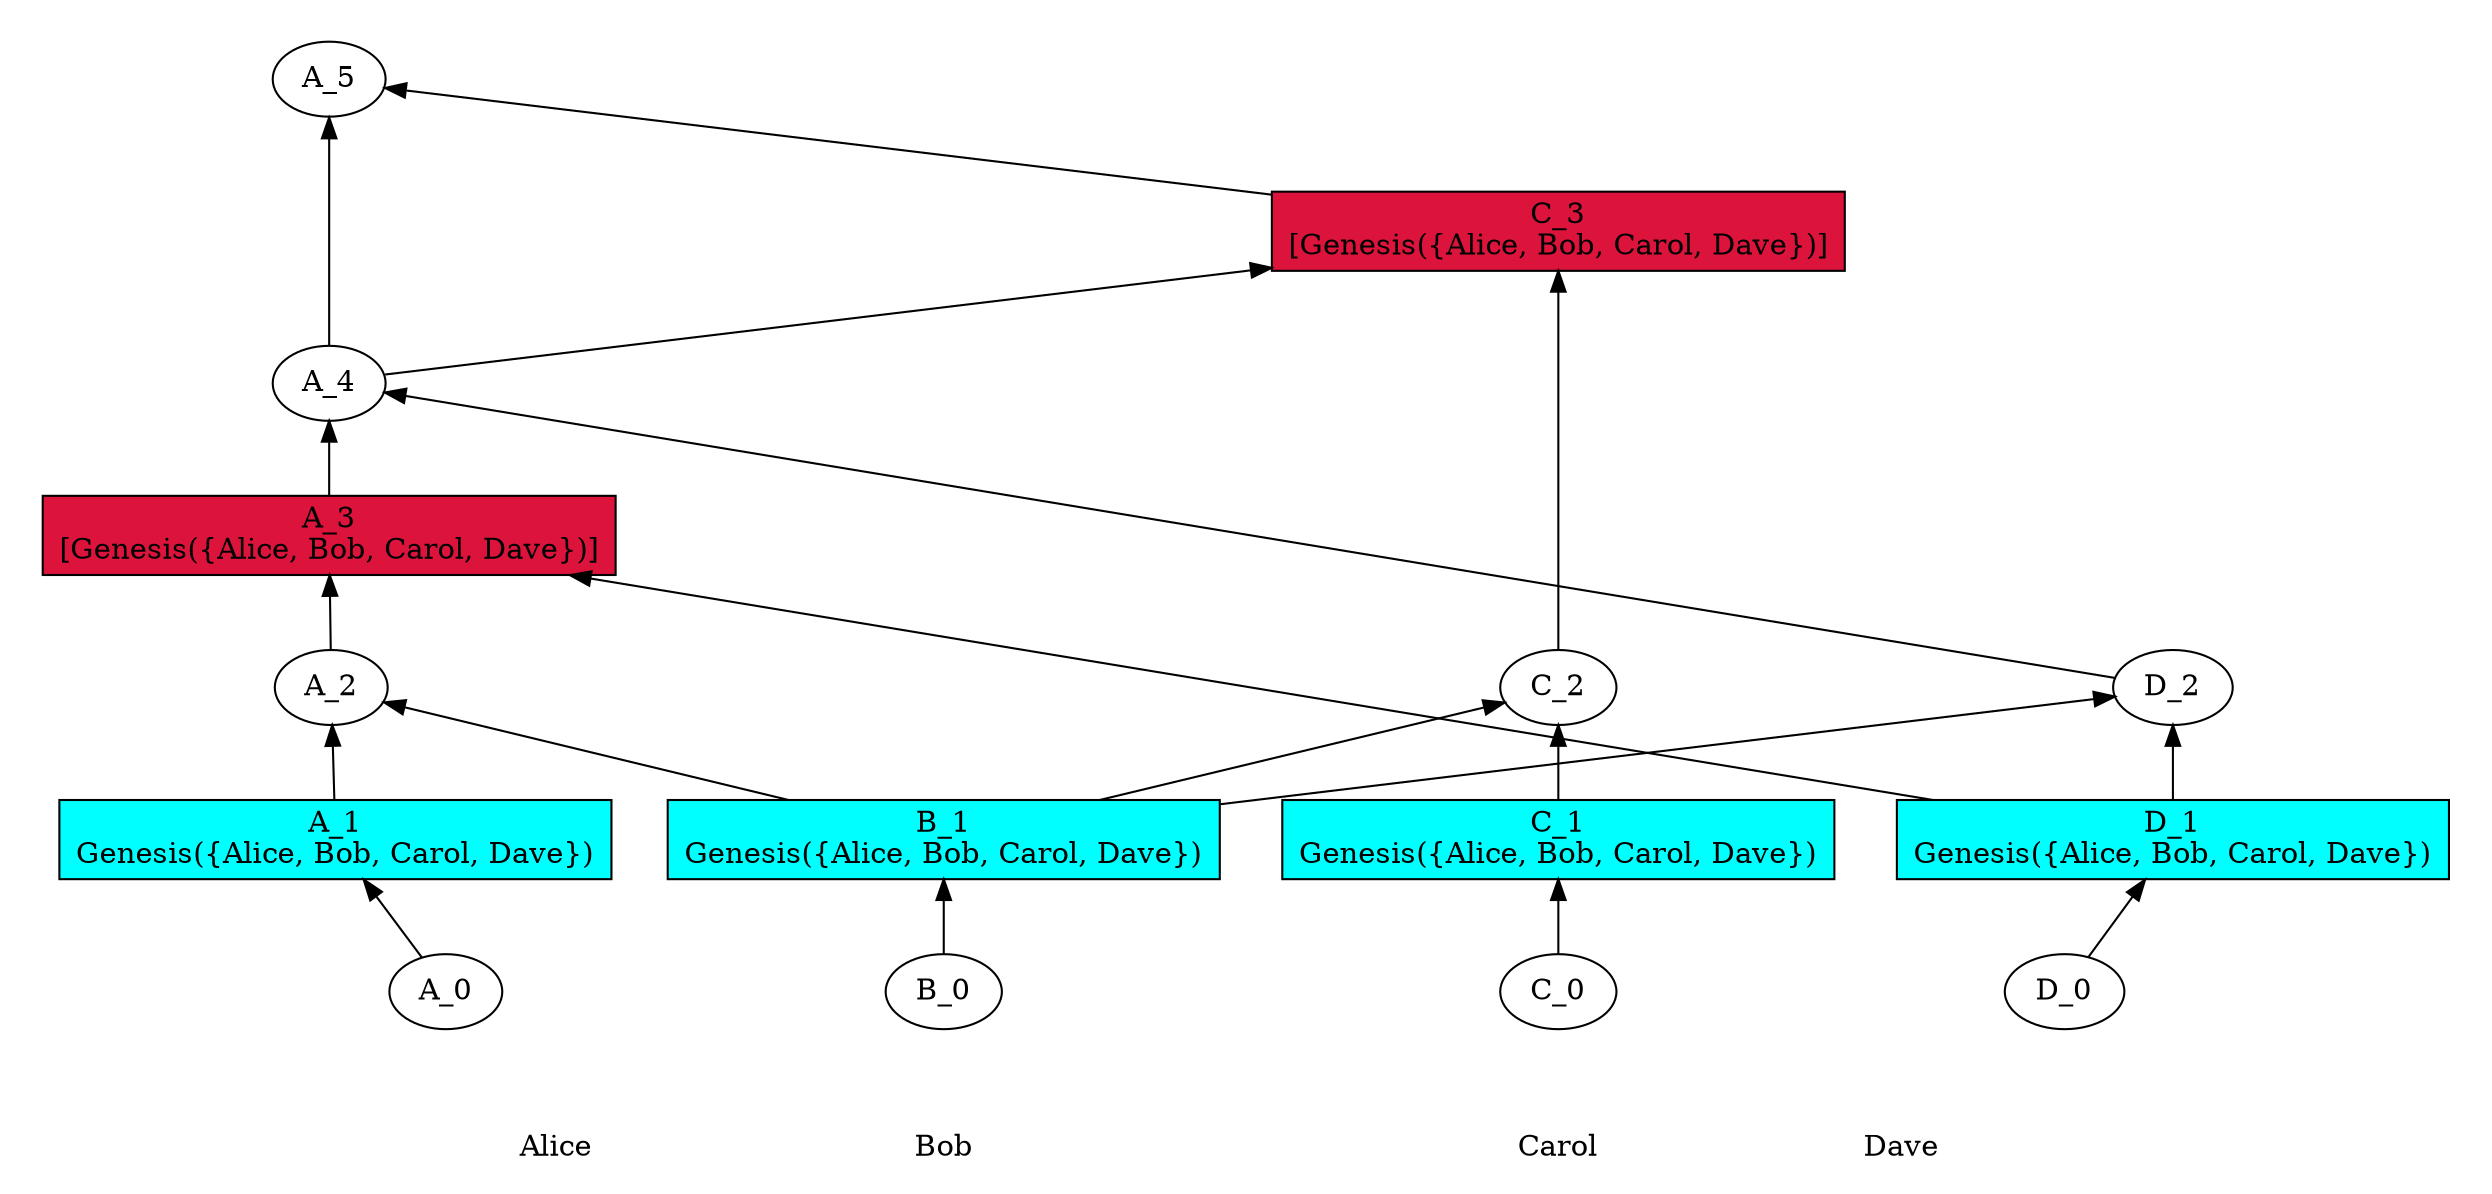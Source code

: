 digraph GossipGraph {
  splines=false
  rankdir=BT
/// our_id: Alice
/// peer_states: {Alice: "PeerState(VOTE|SEND|RECV)", Bob: "PeerState(VOTE|SEND|RECV)", Carol: "PeerState(VOTE|SEND|RECV)", Dave: "PeerState(VOTE|SEND|RECV)"}
/// { 30d7e4394d..
/// cause: Initial
/// interesting_content: []
/// last_ancestors: {Alice: 0}
/// }
/// { 36099e4269..
/// cause: Observation(Genesis({Alice, Bob, Carol, Dave}))
/// interesting_content: []
/// last_ancestors: {Carol: 1}
/// }
/// { 4541f98755..
/// cause: Initial
/// interesting_content: []
/// last_ancestors: {Dave: 0}
/// }
/// { 59735e66d0..
/// cause: Request
/// interesting_content: []
/// last_ancestors: {Alice: 4, Bob: 1, Dave: 2}
/// }
/// { 682aa6684e..
/// cause: Observation(Genesis({Alice, Bob, Carol, Dave}))
/// interesting_content: []
/// last_ancestors: {Bob: 1}
/// }
/// { 80b9b8f122..
/// cause: Request
/// interesting_content: []
/// last_ancestors: {Alice: 2, Bob: 1}
/// }
/// { 83dc5a58b7..
/// cause: Request
/// interesting_content: [Genesis({Alice, Bob, Carol, Dave})]
/// last_ancestors: {Alice: 3, Bob: 1, Dave: 1}
/// }
/// { af91fcff5e..
/// cause: Observation(Genesis({Alice, Bob, Carol, Dave}))
/// interesting_content: []
/// last_ancestors: {Dave: 1}
/// }
/// { b8b549049f..
/// cause: Response
/// interesting_content: []
/// last_ancestors: {Alice: 5, Bob: 1, Carol: 3, Dave: 2}
/// }
/// { bd0fe471c9..
/// cause: Request
/// interesting_content: [Genesis({Alice, Bob, Carol, Dave})]
/// last_ancestors: {Alice: 4, Bob: 1, Carol: 3, Dave: 2}
/// }
/// { dc8296fe22..
/// cause: Initial
/// interesting_content: []
/// last_ancestors: {Bob: 0}
/// }
/// { e2873d8612..
/// cause: Observation(Genesis({Alice, Bob, Carol, Dave}))
/// interesting_content: []
/// last_ancestors: {Alice: 1}
/// }
/// { eedba06154..
/// cause: Request
/// interesting_content: []
/// last_ancestors: {Bob: 1, Dave: 2}
/// }
/// { fa13ad61fd..
/// cause: Initial
/// interesting_content: []
/// last_ancestors: {Carol: 0}
/// }
/// { fbb0f444d5..
/// cause: Request
/// interesting_content: []
/// last_ancestors: {Bob: 1, Carol: 2}
/// }
    style=invis
  subgraph cluster_Alice {
    label=Alice
    Alice [style=invis]
    Alice -> "30d7e4394d.." [style=invis]
    "30d7e4394d.." -> "e2873d8612.." [minlen=1]
    "e2873d8612.." -> "80b9b8f122.." [minlen=1]
    "80b9b8f122.." -> "83dc5a58b7.." [minlen=1]
    "83dc5a58b7.." -> "59735e66d0.." [minlen=1]
    "59735e66d0.." -> "b8b549049f.." [minlen=2]
    
  }
  "682aa6684e.." -> "80b9b8f122.." [constraint=false]
  "af91fcff5e.." -> "83dc5a58b7.." [constraint=false]
  "eedba06154.." -> "59735e66d0.." [constraint=false]
  "bd0fe471c9.." -> "b8b549049f.." [constraint=false]
  
    style=invis
  subgraph cluster_Dave {
    label=Dave
    Dave [style=invis]
    Dave -> "4541f98755.." [style=invis]
    "4541f98755.." -> "af91fcff5e.." [minlen=1]
    "af91fcff5e.." -> "eedba06154.." [minlen=1]

  }
  "682aa6684e.." -> "eedba06154.." [constraint=false]
  
    style=invis
  subgraph cluster_Bob {
    label=Bob
    Bob [style=invis]
    Bob -> "dc8296fe22.." [style=invis]
    "dc8296fe22.." -> "682aa6684e.." [minlen=1]

  }
  
    style=invis
  subgraph cluster_Carol {
    label=Carol
    Carol [style=invis]
    Carol -> "fa13ad61fd.." [style=invis]
    "fa13ad61fd.." -> "36099e4269.." [minlen=1]
    "36099e4269.." -> "fbb0f444d5.." [minlen=1]
    "fbb0f444d5.." -> "bd0fe471c9.." [minlen=3]

  }
  "682aa6684e.." -> "fbb0f444d5.." [constraint=false]
  "59735e66d0.." -> "bd0fe471c9.." [constraint=false]
  
/// meta-vote section
 "30d7e4394d.." [fillcolor=white, label="A_0"]
 "36099e4269.." [fillcolor=white, label="C_1
Genesis({Alice, Bob, Carol, Dave})"]
 "36099e4269.." [shape=rectangle, style=filled, fillcolor=cyan]
 "4541f98755.." [fillcolor=white, label="D_0"]
 "59735e66d0.." [fillcolor=white, label="A_4"]
 "682aa6684e.." [fillcolor=white, label="B_1
Genesis({Alice, Bob, Carol, Dave})"]
 "682aa6684e.." [shape=rectangle, style=filled, fillcolor=cyan]
 "80b9b8f122.." [fillcolor=white, label="A_2"]
 "83dc5a58b7.." [fillcolor=white, label="A_3
[Genesis({Alice, Bob, Carol, Dave})]"]
 "83dc5a58b7.." [shape=rectangle, style=filled, fillcolor=crimson]
 "af91fcff5e.." [fillcolor=white, label="D_1
Genesis({Alice, Bob, Carol, Dave})"]
 "af91fcff5e.." [shape=rectangle, style=filled, fillcolor=cyan]
 "b8b549049f.." [fillcolor=white, label="A_5"]
 "bd0fe471c9.." [fillcolor=white, label="C_3
[Genesis({Alice, Bob, Carol, Dave})]"]
 "bd0fe471c9.." [shape=rectangle, style=filled, fillcolor=crimson]
 "dc8296fe22.." [fillcolor=white, label="B_0"]
 "e2873d8612.." [fillcolor=white, label="A_1
Genesis({Alice, Bob, Carol, Dave})"]
 "e2873d8612.." [shape=rectangle, style=filled, fillcolor=cyan]
 "eedba06154.." [fillcolor=white, label="D_2"]
 "fa13ad61fd.." [fillcolor=white, label="C_0"]
 "fbb0f444d5.." [fillcolor=white, label="C_2"]

  {
    rank=same
    Alice [style=filled, color=white]
    Dave [style=filled, color=white]
    Bob [style=filled, color=white]
    Carol [style=filled, color=white]
  }
  Alice -> Bob -> Carol -> Dave [style=invis]
}
